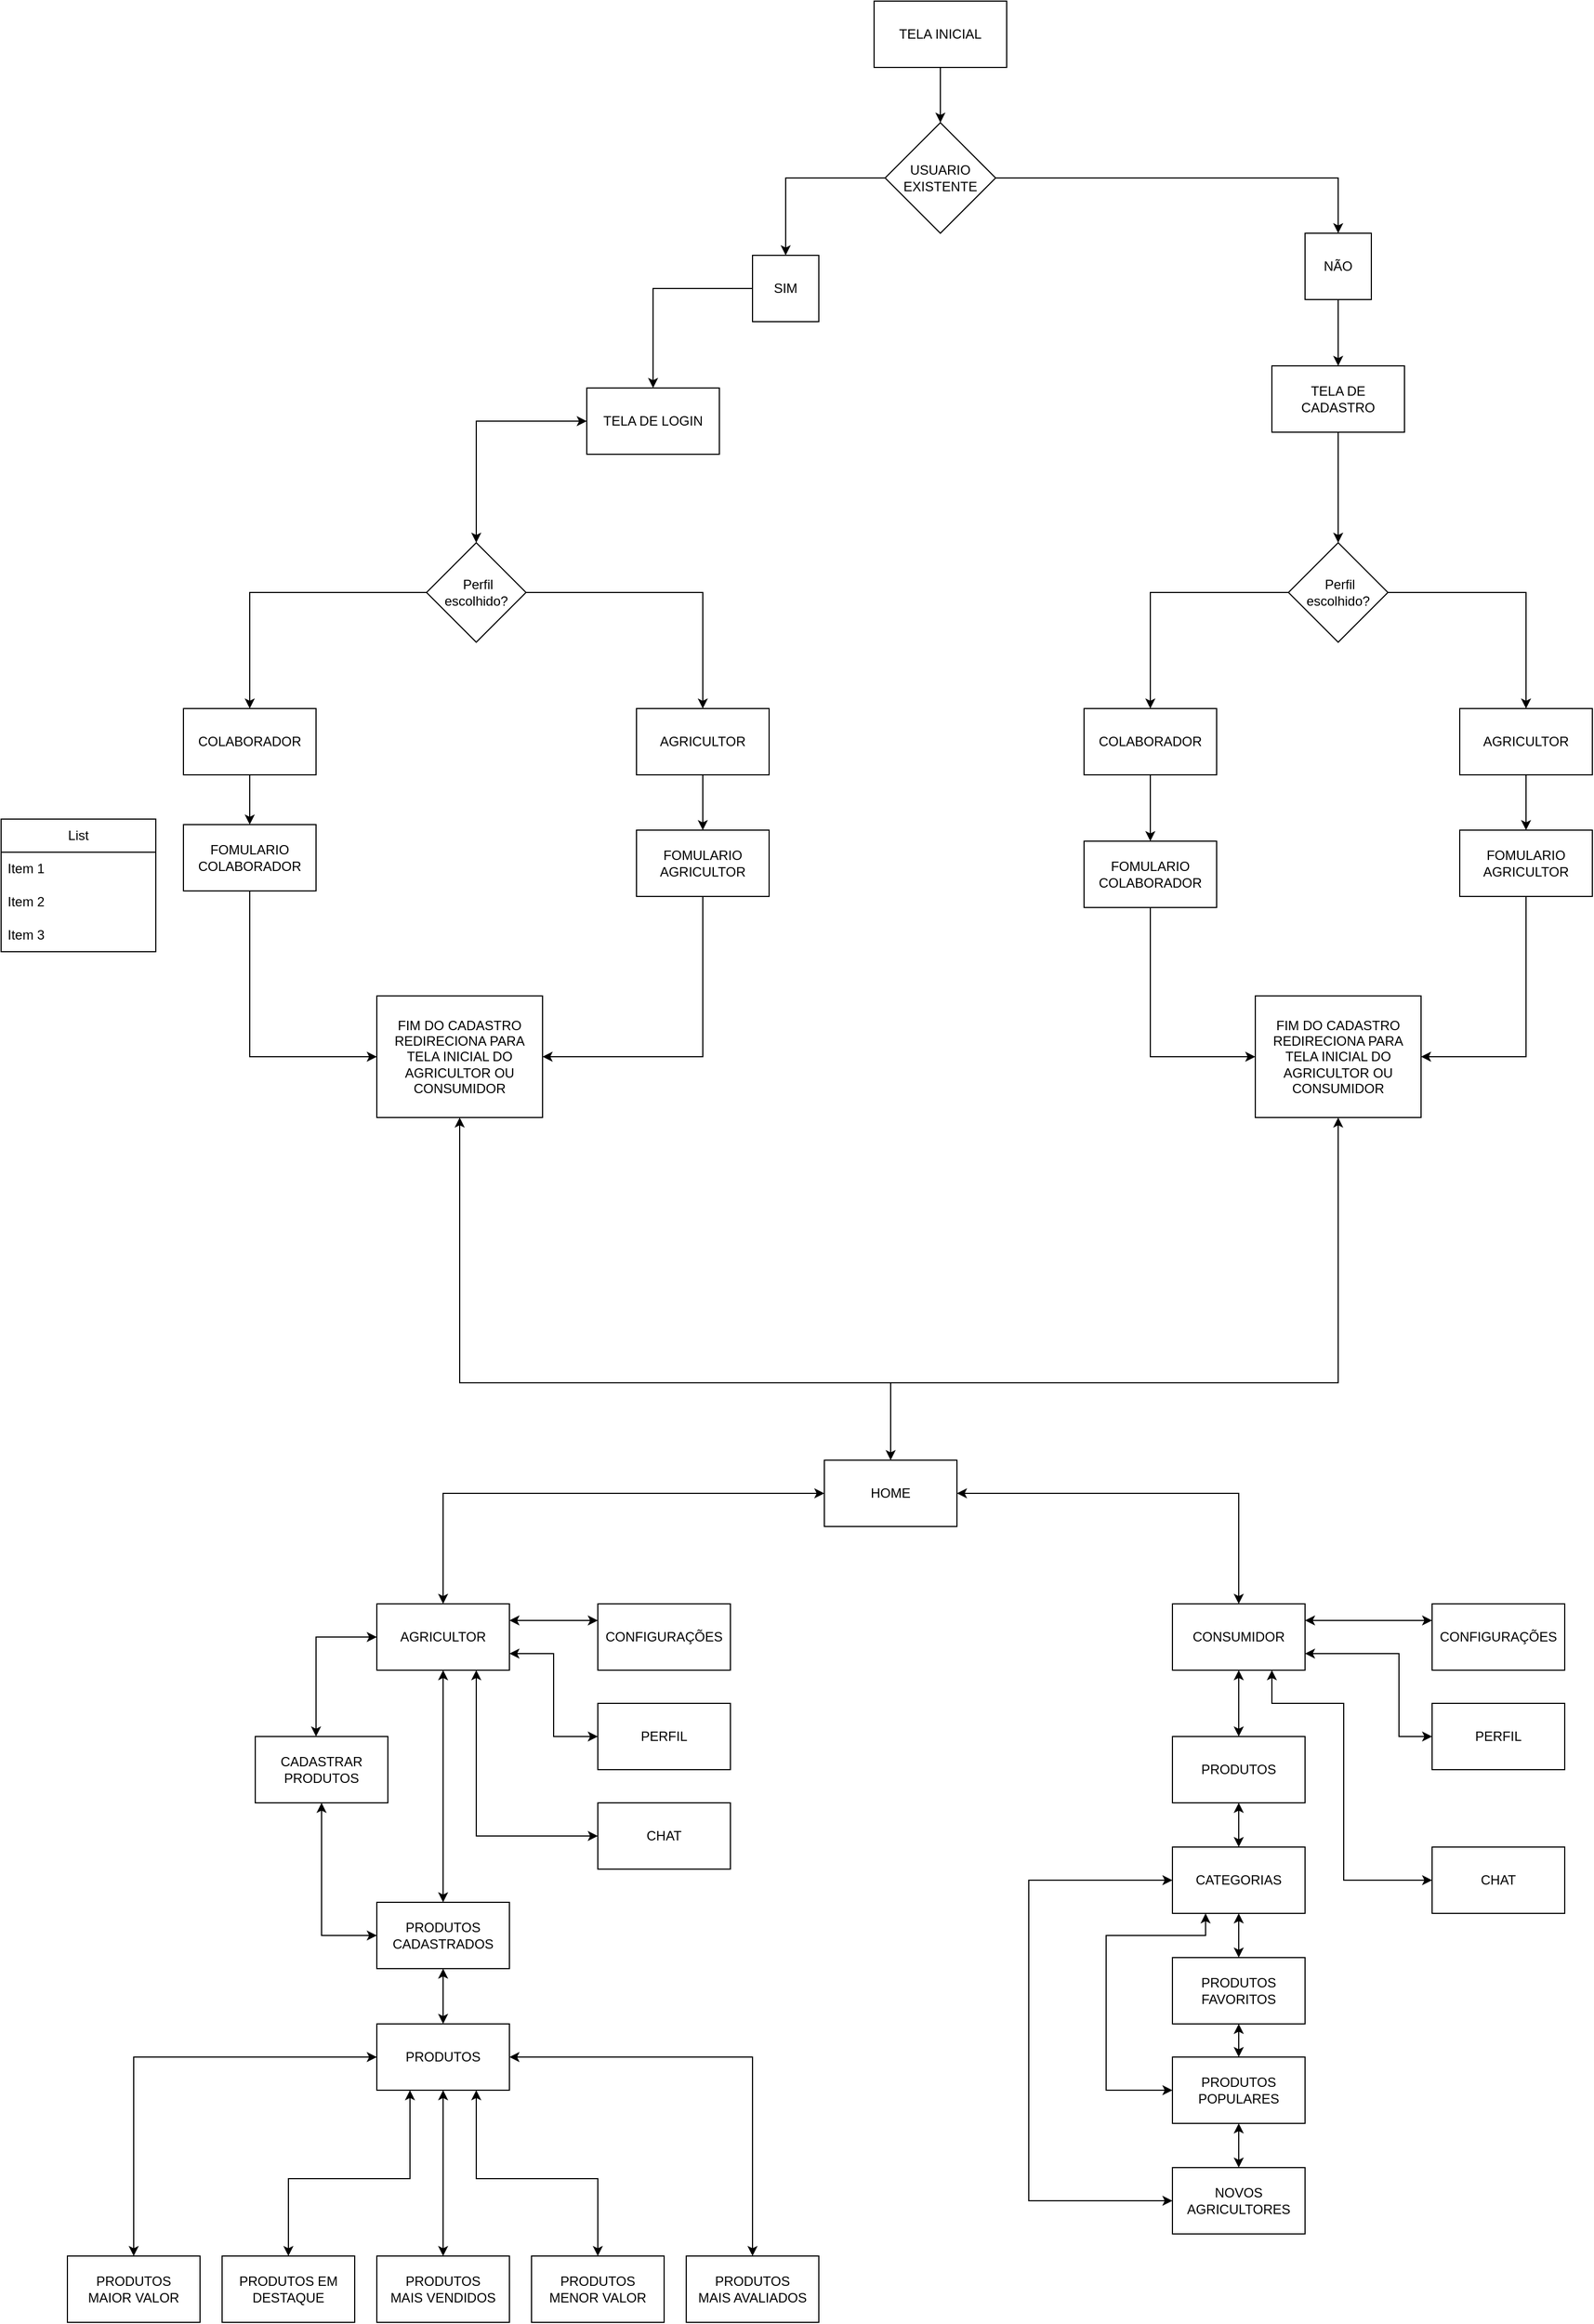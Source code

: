 <mxfile version="26.2.14">
  <diagram name="Página-1" id="ub3TqjXY3tPPMrQ7wsaH">
    <mxGraphModel dx="3184" dy="1124" grid="1" gridSize="10" guides="1" tooltips="1" connect="1" arrows="1" fold="1" page="1" pageScale="1" pageWidth="1100" pageHeight="850" math="0" shadow="0">
      <root>
        <mxCell id="0" />
        <mxCell id="1" parent="0" />
        <mxCell id="Gy5lbTfUsCaIjYYjU4_O-53" style="edgeStyle=orthogonalEdgeStyle;rounded=0;orthogonalLoop=1;jettySize=auto;html=1;exitX=0.5;exitY=1;exitDx=0;exitDy=0;entryX=0.5;entryY=0;entryDx=0;entryDy=0;" parent="1" source="Gy5lbTfUsCaIjYYjU4_O-1" target="Gy5lbTfUsCaIjYYjU4_O-2" edge="1">
          <mxGeometry relative="1" as="geometry" />
        </mxCell>
        <mxCell id="Gy5lbTfUsCaIjYYjU4_O-1" value="TELA INICIAL" style="rounded=0;whiteSpace=wrap;html=1;" parent="1" vertex="1">
          <mxGeometry x="80" y="110" width="120" height="60" as="geometry" />
        </mxCell>
        <mxCell id="Gy5lbTfUsCaIjYYjU4_O-2" value="USUARIO EXISTENTE" style="rhombus;whiteSpace=wrap;html=1;" parent="1" vertex="1">
          <mxGeometry x="90" y="220" width="100" height="100" as="geometry" />
        </mxCell>
        <mxCell id="Gy5lbTfUsCaIjYYjU4_O-3" value="SIM" style="rounded=0;whiteSpace=wrap;html=1;" parent="1" vertex="1">
          <mxGeometry x="-30" y="340" width="60" height="60" as="geometry" />
        </mxCell>
        <mxCell id="Gy5lbTfUsCaIjYYjU4_O-4" value="NÃO" style="rounded=0;whiteSpace=wrap;html=1;" parent="1" vertex="1">
          <mxGeometry x="470" y="320" width="60" height="60" as="geometry" />
        </mxCell>
        <mxCell id="Gy5lbTfUsCaIjYYjU4_O-5" value="TELA DE CADASTRO" style="rounded=0;whiteSpace=wrap;html=1;" parent="1" vertex="1">
          <mxGeometry x="440" y="440" width="120" height="60" as="geometry" />
        </mxCell>
        <mxCell id="Gy5lbTfUsCaIjYYjU4_O-13" value="" style="endArrow=classic;html=1;rounded=0;exitX=1;exitY=0.5;exitDx=0;exitDy=0;entryX=0.5;entryY=0;entryDx=0;entryDy=0;" parent="1" source="Gy5lbTfUsCaIjYYjU4_O-2" target="Gy5lbTfUsCaIjYYjU4_O-4" edge="1">
          <mxGeometry width="50" height="50" relative="1" as="geometry">
            <mxPoint x="240" y="600" as="sourcePoint" />
            <mxPoint x="290" y="550" as="targetPoint" />
            <Array as="points">
              <mxPoint x="500" y="270" />
            </Array>
          </mxGeometry>
        </mxCell>
        <mxCell id="Gy5lbTfUsCaIjYYjU4_O-14" value="" style="endArrow=classic;html=1;rounded=0;exitX=0.5;exitY=1;exitDx=0;exitDy=0;entryX=0.5;entryY=0;entryDx=0;entryDy=0;" parent="1" source="Gy5lbTfUsCaIjYYjU4_O-4" target="Gy5lbTfUsCaIjYYjU4_O-5" edge="1">
          <mxGeometry width="50" height="50" relative="1" as="geometry">
            <mxPoint x="360" y="580" as="sourcePoint" />
            <mxPoint x="410" y="530" as="targetPoint" />
          </mxGeometry>
        </mxCell>
        <mxCell id="Gy5lbTfUsCaIjYYjU4_O-15" value="" style="endArrow=classic;html=1;rounded=0;exitX=0.5;exitY=1;exitDx=0;exitDy=0;" parent="1" source="Gy5lbTfUsCaIjYYjU4_O-5" target="VGZ9ggrxXx4jBzT0fz5f-10" edge="1">
          <mxGeometry width="50" height="50" relative="1" as="geometry">
            <mxPoint x="240" y="600" as="sourcePoint" />
            <mxPoint x="380" y="580" as="targetPoint" />
          </mxGeometry>
        </mxCell>
        <mxCell id="Gy5lbTfUsCaIjYYjU4_O-22" value="" style="endArrow=classic;html=1;rounded=0;exitX=0;exitY=0.5;exitDx=0;exitDy=0;entryX=0.5;entryY=0;entryDx=0;entryDy=0;" parent="1" source="Gy5lbTfUsCaIjYYjU4_O-2" target="Gy5lbTfUsCaIjYYjU4_O-3" edge="1">
          <mxGeometry width="50" height="50" relative="1" as="geometry">
            <mxPoint x="230" y="650" as="sourcePoint" />
            <mxPoint x="280" y="600" as="targetPoint" />
            <Array as="points">
              <mxPoint y="270" />
            </Array>
          </mxGeometry>
        </mxCell>
        <mxCell id="Gy5lbTfUsCaIjYYjU4_O-35" value="TELA DE LOGIN" style="rounded=0;whiteSpace=wrap;html=1;" parent="1" vertex="1">
          <mxGeometry x="-180" y="460" width="120" height="60" as="geometry" />
        </mxCell>
        <mxCell id="Gy5lbTfUsCaIjYYjU4_O-51" value="" style="endArrow=classic;html=1;rounded=0;exitX=0;exitY=0.5;exitDx=0;exitDy=0;entryX=0.5;entryY=0;entryDx=0;entryDy=0;" parent="1" source="Gy5lbTfUsCaIjYYjU4_O-3" target="Gy5lbTfUsCaIjYYjU4_O-35" edge="1">
          <mxGeometry width="50" height="50" relative="1" as="geometry">
            <mxPoint x="190" y="760" as="sourcePoint" />
            <mxPoint x="240" y="710" as="targetPoint" />
            <Array as="points">
              <mxPoint x="-120" y="370" />
            </Array>
          </mxGeometry>
        </mxCell>
        <mxCell id="Gy5lbTfUsCaIjYYjU4_O-55" value="AGRICULTOR" style="rounded=0;whiteSpace=wrap;html=1;" parent="1" vertex="1">
          <mxGeometry x="-135" y="750" width="120" height="60" as="geometry" />
        </mxCell>
        <mxCell id="Gy5lbTfUsCaIjYYjU4_O-58" value="FOMULARIO AGRICULTOR" style="rounded=0;whiteSpace=wrap;html=1;" parent="1" vertex="1">
          <mxGeometry x="-135" y="860" width="120" height="60" as="geometry" />
        </mxCell>
        <mxCell id="Gy5lbTfUsCaIjYYjU4_O-61" value="" style="endArrow=classic;html=1;rounded=0;entryX=0.5;entryY=0;entryDx=0;entryDy=0;exitX=1;exitY=0.5;exitDx=0;exitDy=0;" parent="1" target="Gy5lbTfUsCaIjYYjU4_O-55" edge="1">
          <mxGeometry width="50" height="50" relative="1" as="geometry">
            <mxPoint x="-250.0" y="645" as="sourcePoint" />
            <mxPoint x="-405" y="730" as="targetPoint" />
            <Array as="points">
              <mxPoint x="-75" y="645" />
            </Array>
          </mxGeometry>
        </mxCell>
        <mxCell id="VGZ9ggrxXx4jBzT0fz5f-5" value="" style="endArrow=classic;html=1;rounded=0;exitX=0.5;exitY=1;exitDx=0;exitDy=0;entryX=0.5;entryY=0;entryDx=0;entryDy=0;" parent="1" source="Gy5lbTfUsCaIjYYjU4_O-55" target="Gy5lbTfUsCaIjYYjU4_O-58" edge="1">
          <mxGeometry width="50" height="50" relative="1" as="geometry">
            <mxPoint x="-195" y="960" as="sourcePoint" />
            <mxPoint x="-145" y="910" as="targetPoint" />
          </mxGeometry>
        </mxCell>
        <mxCell id="VGZ9ggrxXx4jBzT0fz5f-7" value="" style="endArrow=classic;html=1;rounded=0;entryX=1;entryY=0.5;entryDx=0;entryDy=0;exitX=0.5;exitY=1;exitDx=0;exitDy=0;" parent="1" source="Gy5lbTfUsCaIjYYjU4_O-58" edge="1">
          <mxGeometry width="50" height="50" relative="1" as="geometry">
            <mxPoint x="-75" y="920" as="sourcePoint" />
            <mxPoint x="-220.0" y="1065" as="targetPoint" />
            <Array as="points">
              <mxPoint x="-75" y="1065" />
            </Array>
          </mxGeometry>
        </mxCell>
        <mxCell id="VGZ9ggrxXx4jBzT0fz5f-10" value="&lt;div&gt;&amp;nbsp;Perfil escolhido?&lt;/div&gt;" style="rhombus;whiteSpace=wrap;html=1;" parent="1" vertex="1">
          <mxGeometry x="455" y="600" width="90" height="90" as="geometry" />
        </mxCell>
        <mxCell id="VGZ9ggrxXx4jBzT0fz5f-11" value="AGRICULTOR" style="rounded=0;whiteSpace=wrap;html=1;" parent="1" vertex="1">
          <mxGeometry x="610" y="750" width="120" height="60" as="geometry" />
        </mxCell>
        <mxCell id="VGZ9ggrxXx4jBzT0fz5f-14" value="FOMULARIO AGRICULTOR" style="rounded=0;whiteSpace=wrap;html=1;" parent="1" vertex="1">
          <mxGeometry x="610" y="860" width="120" height="60" as="geometry" />
        </mxCell>
        <mxCell id="VGZ9ggrxXx4jBzT0fz5f-16" value="" style="endArrow=classic;html=1;rounded=0;entryX=0.5;entryY=0;entryDx=0;entryDy=0;exitX=1;exitY=0.5;exitDx=0;exitDy=0;" parent="1" source="VGZ9ggrxXx4jBzT0fz5f-10" target="VGZ9ggrxXx4jBzT0fz5f-11" edge="1">
          <mxGeometry width="50" height="50" relative="1" as="geometry">
            <mxPoint x="465" y="655" as="sourcePoint" />
            <mxPoint x="390" y="730" as="targetPoint" />
            <Array as="points">
              <mxPoint x="670" y="645" />
            </Array>
          </mxGeometry>
        </mxCell>
        <mxCell id="VGZ9ggrxXx4jBzT0fz5f-18" value="COLABORADOR" style="rounded=0;whiteSpace=wrap;html=1;" parent="1" vertex="1">
          <mxGeometry x="270" y="750" width="120" height="60" as="geometry" />
        </mxCell>
        <mxCell id="VGZ9ggrxXx4jBzT0fz5f-19" value="FOMULARIO COLABORADOR" style="rounded=0;whiteSpace=wrap;html=1;" parent="1" vertex="1">
          <mxGeometry x="270" y="870" width="120" height="60" as="geometry" />
        </mxCell>
        <mxCell id="VGZ9ggrxXx4jBzT0fz5f-20" value="" style="endArrow=classic;html=1;rounded=0;exitX=0.5;exitY=1;exitDx=0;exitDy=0;entryX=0.5;entryY=0;entryDx=0;entryDy=0;" parent="1" source="VGZ9ggrxXx4jBzT0fz5f-18" target="VGZ9ggrxXx4jBzT0fz5f-19" edge="1">
          <mxGeometry width="50" height="50" relative="1" as="geometry">
            <mxPoint x="480" y="1080" as="sourcePoint" />
            <mxPoint x="530" y="1030" as="targetPoint" />
          </mxGeometry>
        </mxCell>
        <mxCell id="VGZ9ggrxXx4jBzT0fz5f-21" value="" style="endArrow=classic;html=1;rounded=0;exitX=0;exitY=0.5;exitDx=0;exitDy=0;entryX=0.5;entryY=0;entryDx=0;entryDy=0;" parent="1" source="VGZ9ggrxXx4jBzT0fz5f-10" target="VGZ9ggrxXx4jBzT0fz5f-18" edge="1">
          <mxGeometry width="50" height="50" relative="1" as="geometry">
            <mxPoint x="600" y="960" as="sourcePoint" />
            <mxPoint x="650" y="910" as="targetPoint" />
            <Array as="points">
              <mxPoint x="330" y="645" />
            </Array>
          </mxGeometry>
        </mxCell>
        <mxCell id="VGZ9ggrxXx4jBzT0fz5f-22" value="" style="endArrow=classic;html=1;rounded=0;entryX=0.5;entryY=0;entryDx=0;entryDy=0;" parent="1" source="VGZ9ggrxXx4jBzT0fz5f-11" target="VGZ9ggrxXx4jBzT0fz5f-14" edge="1">
          <mxGeometry width="50" height="50" relative="1" as="geometry">
            <mxPoint x="550" y="960" as="sourcePoint" />
            <mxPoint x="600" y="910" as="targetPoint" />
          </mxGeometry>
        </mxCell>
        <mxCell id="VGZ9ggrxXx4jBzT0fz5f-23" value="FIM DO CADASTRO REDIRECIONA PARA TELA INICIAL DO AGRICULTOR OU CONSUMIDOR" style="rounded=0;whiteSpace=wrap;html=1;" parent="1" vertex="1">
          <mxGeometry x="425" y="1010" width="150" height="110" as="geometry" />
        </mxCell>
        <mxCell id="VGZ9ggrxXx4jBzT0fz5f-24" value="" style="endArrow=classic;html=1;rounded=0;entryX=1;entryY=0.5;entryDx=0;entryDy=0;exitX=0.5;exitY=1;exitDx=0;exitDy=0;" parent="1" source="VGZ9ggrxXx4jBzT0fz5f-14" target="VGZ9ggrxXx4jBzT0fz5f-23" edge="1">
          <mxGeometry width="50" height="50" relative="1" as="geometry">
            <mxPoint x="720" y="920" as="sourcePoint" />
            <mxPoint x="770" y="870" as="targetPoint" />
            <Array as="points">
              <mxPoint x="670" y="1065" />
            </Array>
          </mxGeometry>
        </mxCell>
        <mxCell id="VGZ9ggrxXx4jBzT0fz5f-26" value="" style="endArrow=classic;html=1;rounded=0;exitX=0.5;exitY=1;exitDx=0;exitDy=0;entryX=0;entryY=0.5;entryDx=0;entryDy=0;" parent="1" source="VGZ9ggrxXx4jBzT0fz5f-19" target="VGZ9ggrxXx4jBzT0fz5f-23" edge="1">
          <mxGeometry width="50" height="50" relative="1" as="geometry">
            <mxPoint x="720" y="920" as="sourcePoint" />
            <mxPoint x="770" y="870" as="targetPoint" />
            <Array as="points">
              <mxPoint x="330" y="1065" />
            </Array>
          </mxGeometry>
        </mxCell>
        <mxCell id="Gp2LNQog8hY2vS4GWj-N-8" value="CHAT" style="rounded=0;whiteSpace=wrap;html=1;" parent="1" vertex="1">
          <mxGeometry x="585" y="1780" width="120" height="60" as="geometry" />
        </mxCell>
        <mxCell id="Gp2LNQog8hY2vS4GWj-N-14" value="" style="endArrow=classic;startArrow=classic;html=1;rounded=0;entryX=0.5;entryY=1;entryDx=0;entryDy=0;exitX=0;exitY=0.5;exitDx=0;exitDy=0;" parent="1" edge="1" target="Gp2LNQog8hY2vS4GWj-N-124" source="Gp2LNQog8hY2vS4GWj-N-138">
          <mxGeometry width="50" height="50" relative="1" as="geometry">
            <mxPoint x="-320" y="1910" as="sourcePoint" />
            <mxPoint x="-580.0" y="1760.0" as="targetPoint" />
            <Array as="points">
              <mxPoint x="-420" y="1860" />
            </Array>
          </mxGeometry>
        </mxCell>
        <mxCell id="Gp2LNQog8hY2vS4GWj-N-18" value="&lt;div&gt;&amp;nbsp;Perfil escolhido?&lt;/div&gt;" style="rhombus;whiteSpace=wrap;html=1;" parent="1" vertex="1">
          <mxGeometry x="-325" y="600" width="90" height="90" as="geometry" />
        </mxCell>
        <mxCell id="Gp2LNQog8hY2vS4GWj-N-21" value="COLABORADOR" style="rounded=0;whiteSpace=wrap;html=1;" parent="1" vertex="1">
          <mxGeometry x="-545" y="750" width="120" height="60" as="geometry" />
        </mxCell>
        <mxCell id="Gp2LNQog8hY2vS4GWj-N-22" value="FOMULARIO COLABORADOR" style="rounded=0;whiteSpace=wrap;html=1;" parent="1" vertex="1">
          <mxGeometry x="-545" y="855" width="120" height="60" as="geometry" />
        </mxCell>
        <mxCell id="Gp2LNQog8hY2vS4GWj-N-23" value="" style="endArrow=classic;html=1;rounded=0;exitX=0.5;exitY=1;exitDx=0;exitDy=0;entryX=0.5;entryY=0;entryDx=0;entryDy=0;" parent="1" source="Gp2LNQog8hY2vS4GWj-N-21" target="Gp2LNQog8hY2vS4GWj-N-22" edge="1">
          <mxGeometry width="50" height="50" relative="1" as="geometry">
            <mxPoint x="-315" y="1080" as="sourcePoint" />
            <mxPoint x="-265" y="1030" as="targetPoint" />
          </mxGeometry>
        </mxCell>
        <mxCell id="Gp2LNQog8hY2vS4GWj-N-24" value="" style="endArrow=classic;html=1;rounded=0;exitX=0;exitY=0.5;exitDx=0;exitDy=0;entryX=0.5;entryY=0;entryDx=0;entryDy=0;" parent="1" source="Gp2LNQog8hY2vS4GWj-N-18" target="Gp2LNQog8hY2vS4GWj-N-21" edge="1">
          <mxGeometry width="50" height="50" relative="1" as="geometry">
            <mxPoint x="-195" y="960" as="sourcePoint" />
            <mxPoint x="-145" y="910" as="targetPoint" />
            <Array as="points">
              <mxPoint x="-485" y="645" />
            </Array>
          </mxGeometry>
        </mxCell>
        <mxCell id="Gp2LNQog8hY2vS4GWj-N-25" value="FIM DO CADASTRO REDIRECIONA PARA TELA INICIAL DO AGRICULTOR OU CONSUMIDOR" style="rounded=0;whiteSpace=wrap;html=1;" parent="1" vertex="1">
          <mxGeometry x="-370" y="1010" width="150" height="110" as="geometry" />
        </mxCell>
        <mxCell id="Gp2LNQog8hY2vS4GWj-N-27" value="" style="endArrow=classic;html=1;rounded=0;exitX=0.5;exitY=1;exitDx=0;exitDy=0;entryX=0;entryY=0.5;entryDx=0;entryDy=0;" parent="1" source="Gp2LNQog8hY2vS4GWj-N-22" target="Gp2LNQog8hY2vS4GWj-N-25" edge="1">
          <mxGeometry width="50" height="50" relative="1" as="geometry">
            <mxPoint x="-75" y="920" as="sourcePoint" />
            <mxPoint x="-25" y="870" as="targetPoint" />
            <Array as="points">
              <mxPoint x="-485" y="1065" />
            </Array>
          </mxGeometry>
        </mxCell>
        <mxCell id="Gp2LNQog8hY2vS4GWj-N-28" value="HOME" style="rounded=0;whiteSpace=wrap;html=1;" parent="1" vertex="1">
          <mxGeometry x="35" y="1430" width="120" height="60" as="geometry" />
        </mxCell>
        <mxCell id="Gp2LNQog8hY2vS4GWj-N-30" value="CONSUMIDOR" style="rounded=0;whiteSpace=wrap;html=1;" parent="1" vertex="1">
          <mxGeometry x="350" y="1560" width="120" height="60" as="geometry" />
        </mxCell>
        <mxCell id="Gp2LNQog8hY2vS4GWj-N-31" value="PRODUTOS" style="rounded=0;whiteSpace=wrap;html=1;" parent="1" vertex="1">
          <mxGeometry x="350" y="1680" width="120" height="60" as="geometry" />
        </mxCell>
        <mxCell id="Gp2LNQog8hY2vS4GWj-N-32" value="CATEGORIAS" style="rounded=0;whiteSpace=wrap;html=1;" parent="1" vertex="1">
          <mxGeometry x="350" y="1780" width="120" height="60" as="geometry" />
        </mxCell>
        <mxCell id="Gp2LNQog8hY2vS4GWj-N-34" value="PRODUTOS FAVORITOS" style="rounded=0;whiteSpace=wrap;html=1;" parent="1" vertex="1">
          <mxGeometry x="350" y="1880" width="120" height="60" as="geometry" />
        </mxCell>
        <mxCell id="Gp2LNQog8hY2vS4GWj-N-35" value="PRODUTOS POPULARES" style="rounded=0;whiteSpace=wrap;html=1;" parent="1" vertex="1">
          <mxGeometry x="350" y="1970" width="120" height="60" as="geometry" />
        </mxCell>
        <mxCell id="Gp2LNQog8hY2vS4GWj-N-36" value="NOVOS AGRICULTORES" style="rounded=0;whiteSpace=wrap;html=1;" parent="1" vertex="1">
          <mxGeometry x="350" y="2070" width="120" height="60" as="geometry" />
        </mxCell>
        <mxCell id="Gp2LNQog8hY2vS4GWj-N-37" value="" style="endArrow=classic;startArrow=classic;html=1;rounded=0;exitX=0.5;exitY=1;exitDx=0;exitDy=0;entryX=0.5;entryY=0;entryDx=0;entryDy=0;" parent="1" source="Gp2LNQog8hY2vS4GWj-N-32" target="Gp2LNQog8hY2vS4GWj-N-34" edge="1">
          <mxGeometry width="50" height="50" relative="1" as="geometry">
            <mxPoint x="610" y="1960" as="sourcePoint" />
            <mxPoint x="660" y="1910" as="targetPoint" />
          </mxGeometry>
        </mxCell>
        <mxCell id="Gp2LNQog8hY2vS4GWj-N-38" value="" style="endArrow=classic;startArrow=classic;html=1;rounded=0;exitX=0.25;exitY=1;exitDx=0;exitDy=0;entryX=0;entryY=0.5;entryDx=0;entryDy=0;" parent="1" source="Gp2LNQog8hY2vS4GWj-N-32" target="Gp2LNQog8hY2vS4GWj-N-35" edge="1">
          <mxGeometry width="50" height="50" relative="1" as="geometry">
            <mxPoint x="610" y="1990" as="sourcePoint" />
            <mxPoint x="660" y="1910" as="targetPoint" />
            <Array as="points">
              <mxPoint x="380" y="1860" />
              <mxPoint x="290" y="1860" />
              <mxPoint x="290" y="2000" />
            </Array>
          </mxGeometry>
        </mxCell>
        <mxCell id="Gp2LNQog8hY2vS4GWj-N-39" value="" style="endArrow=classic;startArrow=classic;html=1;rounded=0;exitX=0.5;exitY=1;exitDx=0;exitDy=0;entryX=0.5;entryY=0;entryDx=0;entryDy=0;" parent="1" source="Gp2LNQog8hY2vS4GWj-N-34" target="Gp2LNQog8hY2vS4GWj-N-35" edge="1">
          <mxGeometry width="50" height="50" relative="1" as="geometry">
            <mxPoint x="610" y="1960" as="sourcePoint" />
            <mxPoint x="660" y="1910" as="targetPoint" />
          </mxGeometry>
        </mxCell>
        <mxCell id="Gp2LNQog8hY2vS4GWj-N-40" value="" style="endArrow=classic;startArrow=classic;html=1;rounded=0;exitX=0.5;exitY=1;exitDx=0;exitDy=0;entryX=0.5;entryY=0;entryDx=0;entryDy=0;" parent="1" source="Gp2LNQog8hY2vS4GWj-N-35" edge="1" target="Gp2LNQog8hY2vS4GWj-N-36">
          <mxGeometry width="50" height="50" relative="1" as="geometry">
            <mxPoint x="610" y="1960" as="sourcePoint" />
            <mxPoint x="410" y="2060" as="targetPoint" />
          </mxGeometry>
        </mxCell>
        <mxCell id="Gp2LNQog8hY2vS4GWj-N-41" value="" style="endArrow=classic;startArrow=classic;html=1;rounded=0;exitX=0.5;exitY=1;exitDx=0;exitDy=0;entryX=0.5;entryY=0;entryDx=0;entryDy=0;" parent="1" source="Gp2LNQog8hY2vS4GWj-N-25" target="Gp2LNQog8hY2vS4GWj-N-28" edge="1">
          <mxGeometry width="50" height="50" relative="1" as="geometry">
            <mxPoint x="-290" y="1590" as="sourcePoint" />
            <mxPoint x="-240" y="1540" as="targetPoint" />
            <Array as="points">
              <mxPoint x="-295" y="1360" />
              <mxPoint x="95" y="1360" />
            </Array>
          </mxGeometry>
        </mxCell>
        <mxCell id="Gp2LNQog8hY2vS4GWj-N-42" value="" style="endArrow=classic;startArrow=classic;html=1;rounded=0;exitX=0.5;exitY=0;exitDx=0;exitDy=0;" parent="1" source="Gp2LNQog8hY2vS4GWj-N-31" target="Gp2LNQog8hY2vS4GWj-N-30" edge="1">
          <mxGeometry width="50" height="50" relative="1" as="geometry">
            <mxPoint x="660" y="1720" as="sourcePoint" />
            <mxPoint x="710" y="1670" as="targetPoint" />
          </mxGeometry>
        </mxCell>
        <mxCell id="Gp2LNQog8hY2vS4GWj-N-67" value="" style="endArrow=classic;startArrow=classic;html=1;rounded=0;exitX=0.5;exitY=1;exitDx=0;exitDy=0;entryX=0.5;entryY=0;entryDx=0;entryDy=0;" parent="1" source="Gp2LNQog8hY2vS4GWj-N-31" target="Gp2LNQog8hY2vS4GWj-N-32" edge="1">
          <mxGeometry width="50" height="50" relative="1" as="geometry">
            <mxPoint x="660" y="1480" as="sourcePoint" />
            <mxPoint x="710" y="1430" as="targetPoint" />
          </mxGeometry>
        </mxCell>
        <mxCell id="Gp2LNQog8hY2vS4GWj-N-68" value="" style="endArrow=classic;startArrow=classic;html=1;rounded=0;exitX=0.75;exitY=1;exitDx=0;exitDy=0;entryX=0;entryY=0.5;entryDx=0;entryDy=0;" parent="1" source="Gp2LNQog8hY2vS4GWj-N-30" target="Gp2LNQog8hY2vS4GWj-N-8" edge="1">
          <mxGeometry width="50" height="50" relative="1" as="geometry">
            <mxPoint x="660" y="1900" as="sourcePoint" />
            <mxPoint x="510" y="1810" as="targetPoint" />
            <Array as="points">
              <mxPoint x="440" y="1650" />
              <mxPoint x="505" y="1650" />
              <mxPoint x="505" y="1810" />
            </Array>
          </mxGeometry>
        </mxCell>
        <mxCell id="Gp2LNQog8hY2vS4GWj-N-72" value="" style="endArrow=classic;startArrow=classic;html=1;rounded=0;exitX=1;exitY=0.5;exitDx=0;exitDy=0;entryX=0.5;entryY=0;entryDx=0;entryDy=0;" parent="1" source="Gp2LNQog8hY2vS4GWj-N-28" target="Gp2LNQog8hY2vS4GWj-N-30" edge="1">
          <mxGeometry width="50" height="50" relative="1" as="geometry">
            <mxPoint x="240" y="1870" as="sourcePoint" />
            <mxPoint x="150" y="1550" as="targetPoint" />
            <Array as="points">
              <mxPoint x="410" y="1460" />
            </Array>
          </mxGeometry>
        </mxCell>
        <mxCell id="Gp2LNQog8hY2vS4GWj-N-73" value="" style="endArrow=classic;startArrow=classic;html=1;rounded=0;exitX=0;exitY=0.5;exitDx=0;exitDy=0;entryX=0;entryY=0.5;entryDx=0;entryDy=0;" parent="1" source="Gp2LNQog8hY2vS4GWj-N-32" edge="1" target="Gp2LNQog8hY2vS4GWj-N-36">
          <mxGeometry width="50" height="50" relative="1" as="geometry">
            <mxPoint x="335" y="1840" as="sourcePoint" />
            <mxPoint x="35" y="2090" as="targetPoint" />
            <Array as="points">
              <mxPoint x="220" y="1810" />
              <mxPoint x="220" y="2100" />
            </Array>
          </mxGeometry>
        </mxCell>
        <mxCell id="Gp2LNQog8hY2vS4GWj-N-80" value="" style="endArrow=classic;html=1;rounded=0;entryX=0.5;entryY=1;entryDx=0;entryDy=0;" parent="1" target="VGZ9ggrxXx4jBzT0fz5f-23" edge="1">
          <mxGeometry width="50" height="50" relative="1" as="geometry">
            <mxPoint x="90" y="1360" as="sourcePoint" />
            <mxPoint x="-540" y="1660" as="targetPoint" />
            <Array as="points">
              <mxPoint x="500" y="1360" />
            </Array>
          </mxGeometry>
        </mxCell>
        <mxCell id="Gp2LNQog8hY2vS4GWj-N-82" value="AGRICULTOR" style="rounded=0;whiteSpace=wrap;html=1;" parent="1" vertex="1">
          <mxGeometry x="-370" y="1560" width="120" height="60" as="geometry" />
        </mxCell>
        <mxCell id="Gp2LNQog8hY2vS4GWj-N-98" value="" style="endArrow=classic;startArrow=classic;html=1;rounded=0;exitX=0.5;exitY=0;exitDx=0;exitDy=0;" parent="1" source="Gp2LNQog8hY2vS4GWj-N-82" target="Gp2LNQog8hY2vS4GWj-N-28" edge="1">
          <mxGeometry width="50" height="50" relative="1" as="geometry">
            <mxPoint x="40" y="1780" as="sourcePoint" />
            <mxPoint x="90" y="1730" as="targetPoint" />
            <Array as="points">
              <mxPoint x="-310" y="1460" />
            </Array>
          </mxGeometry>
        </mxCell>
        <mxCell id="Gp2LNQog8hY2vS4GWj-N-124" value="CADASTRAR PRODUTOS" style="rounded=0;whiteSpace=wrap;html=1;" parent="1" vertex="1">
          <mxGeometry x="-480" y="1680" width="120" height="60" as="geometry" />
        </mxCell>
        <mxCell id="Gp2LNQog8hY2vS4GWj-N-125" value="CONFIGURAÇÕES" style="rounded=0;whiteSpace=wrap;html=1;" parent="1" vertex="1">
          <mxGeometry x="585" y="1560" width="120" height="60" as="geometry" />
        </mxCell>
        <mxCell id="Gp2LNQog8hY2vS4GWj-N-126" value="PERFIL" style="rounded=0;whiteSpace=wrap;html=1;" parent="1" vertex="1">
          <mxGeometry x="585" y="1650" width="120" height="60" as="geometry" />
        </mxCell>
        <mxCell id="Gp2LNQog8hY2vS4GWj-N-127" value="" style="endArrow=classic;startArrow=classic;html=1;rounded=0;entryX=0;entryY=0.25;entryDx=0;entryDy=0;exitX=1;exitY=0.25;exitDx=0;exitDy=0;" parent="1" source="Gp2LNQog8hY2vS4GWj-N-30" target="Gp2LNQog8hY2vS4GWj-N-125" edge="1">
          <mxGeometry width="50" height="50" relative="1" as="geometry">
            <mxPoint x="260" y="1800" as="sourcePoint" />
            <mxPoint x="310" y="1750" as="targetPoint" />
          </mxGeometry>
        </mxCell>
        <mxCell id="Gp2LNQog8hY2vS4GWj-N-128" value="" style="endArrow=classic;startArrow=classic;html=1;rounded=0;entryX=0;entryY=0.5;entryDx=0;entryDy=0;exitX=1;exitY=0.75;exitDx=0;exitDy=0;" parent="1" source="Gp2LNQog8hY2vS4GWj-N-30" target="Gp2LNQog8hY2vS4GWj-N-126" edge="1">
          <mxGeometry width="50" height="50" relative="1" as="geometry">
            <mxPoint x="260" y="1800" as="sourcePoint" />
            <mxPoint x="310" y="1750" as="targetPoint" />
            <Array as="points">
              <mxPoint x="555" y="1605" />
              <mxPoint x="555" y="1680" />
            </Array>
          </mxGeometry>
        </mxCell>
        <mxCell id="Gp2LNQog8hY2vS4GWj-N-134" value="CONFIGURAÇÕES" style="rounded=0;whiteSpace=wrap;html=1;" parent="1" vertex="1">
          <mxGeometry x="-170" y="1560" width="120" height="60" as="geometry" />
        </mxCell>
        <mxCell id="Gp2LNQog8hY2vS4GWj-N-135" value="PERFIL" style="rounded=0;whiteSpace=wrap;html=1;" parent="1" vertex="1">
          <mxGeometry x="-170" y="1650" width="120" height="60" as="geometry" />
        </mxCell>
        <mxCell id="Gp2LNQog8hY2vS4GWj-N-136" value="" style="endArrow=classic;startArrow=classic;html=1;rounded=0;entryX=0;entryY=0.25;entryDx=0;entryDy=0;exitX=1;exitY=0.25;exitDx=0;exitDy=0;" parent="1" source="Gp2LNQog8hY2vS4GWj-N-82" target="Gp2LNQog8hY2vS4GWj-N-134" edge="1">
          <mxGeometry width="50" height="50" relative="1" as="geometry">
            <mxPoint x="-260" y="1680" as="sourcePoint" />
            <mxPoint x="-210" y="1630" as="targetPoint" />
          </mxGeometry>
        </mxCell>
        <mxCell id="Gp2LNQog8hY2vS4GWj-N-137" value="" style="endArrow=classic;startArrow=classic;html=1;rounded=0;exitX=1;exitY=0.75;exitDx=0;exitDy=0;entryX=0;entryY=0.5;entryDx=0;entryDy=0;" parent="1" source="Gp2LNQog8hY2vS4GWj-N-82" target="Gp2LNQog8hY2vS4GWj-N-135" edge="1">
          <mxGeometry width="50" height="50" relative="1" as="geometry">
            <mxPoint x="-260" y="1680" as="sourcePoint" />
            <mxPoint x="-210" y="1630" as="targetPoint" />
            <Array as="points">
              <mxPoint x="-210" y="1605" />
              <mxPoint x="-210" y="1680" />
            </Array>
          </mxGeometry>
        </mxCell>
        <mxCell id="Gp2LNQog8hY2vS4GWj-N-138" value="PRODUTOS&lt;div&gt;CADASTRADOS&lt;/div&gt;" style="rounded=0;whiteSpace=wrap;html=1;" parent="1" vertex="1">
          <mxGeometry x="-370" y="1830" width="120" height="60" as="geometry" />
        </mxCell>
        <mxCell id="Gp2LNQog8hY2vS4GWj-N-139" value="" style="endArrow=classic;startArrow=classic;html=1;rounded=0;exitX=0.5;exitY=0;exitDx=0;exitDy=0;entryX=0;entryY=0.5;entryDx=0;entryDy=0;" parent="1" target="Gp2LNQog8hY2vS4GWj-N-82" edge="1">
          <mxGeometry width="50" height="50" relative="1" as="geometry">
            <mxPoint x="-425.0" y="1680" as="sourcePoint" />
            <mxPoint x="60" y="1720" as="targetPoint" />
            <Array as="points">
              <mxPoint x="-425" y="1590" />
            </Array>
          </mxGeometry>
        </mxCell>
        <mxCell id="Gp2LNQog8hY2vS4GWj-N-140" value="" style="endArrow=classic;startArrow=classic;html=1;rounded=0;entryX=0.5;entryY=1;entryDx=0;entryDy=0;exitX=0.5;exitY=0;exitDx=0;exitDy=0;" parent="1" source="Gp2LNQog8hY2vS4GWj-N-138" target="Gp2LNQog8hY2vS4GWj-N-82" edge="1">
          <mxGeometry width="50" height="50" relative="1" as="geometry">
            <mxPoint x="10" y="1770" as="sourcePoint" />
            <mxPoint x="60" y="1720" as="targetPoint" />
          </mxGeometry>
        </mxCell>
        <mxCell id="Gp2LNQog8hY2vS4GWj-N-141" value="PRODUTOS" style="rounded=0;whiteSpace=wrap;html=1;" parent="1" vertex="1">
          <mxGeometry x="-370" y="1940" width="120" height="60" as="geometry" />
        </mxCell>
        <mxCell id="Gp2LNQog8hY2vS4GWj-N-142" value="PRODUTOS&lt;div&gt;MAIS VENDIDOS&lt;/div&gt;" style="rounded=0;whiteSpace=wrap;html=1;" parent="1" vertex="1">
          <mxGeometry x="-370" y="2150" width="120" height="60" as="geometry" />
        </mxCell>
        <mxCell id="Gp2LNQog8hY2vS4GWj-N-143" value="" style="endArrow=classic;startArrow=classic;html=1;rounded=0;exitX=0.5;exitY=1;exitDx=0;exitDy=0;entryX=0.5;entryY=0;entryDx=0;entryDy=0;" parent="1" target="Gp2LNQog8hY2vS4GWj-N-141" edge="1">
          <mxGeometry width="50" height="50" relative="1" as="geometry">
            <mxPoint x="-310" y="1890" as="sourcePoint" />
            <mxPoint x="-40" y="1900" as="targetPoint" />
          </mxGeometry>
        </mxCell>
        <mxCell id="Gp2LNQog8hY2vS4GWj-N-144" value="" style="endArrow=classic;startArrow=classic;html=1;rounded=0;exitX=0.5;exitY=1;exitDx=0;exitDy=0;entryX=0.5;entryY=0;entryDx=0;entryDy=0;" parent="1" source="Gp2LNQog8hY2vS4GWj-N-141" target="Gp2LNQog8hY2vS4GWj-N-142" edge="1">
          <mxGeometry width="50" height="50" relative="1" as="geometry">
            <mxPoint x="-90" y="1950" as="sourcePoint" />
            <mxPoint x="-40" y="1900" as="targetPoint" />
          </mxGeometry>
        </mxCell>
        <mxCell id="UX65RSDcZVieQ_6pZxmg-1" value="CHAT" style="rounded=0;whiteSpace=wrap;html=1;" vertex="1" parent="1">
          <mxGeometry x="-170" y="1740" width="120" height="60" as="geometry" />
        </mxCell>
        <mxCell id="UX65RSDcZVieQ_6pZxmg-2" value="" style="endArrow=classic;startArrow=classic;html=1;rounded=0;entryX=0;entryY=0.5;entryDx=0;entryDy=0;exitX=0.75;exitY=1;exitDx=0;exitDy=0;" edge="1" parent="1" source="Gp2LNQog8hY2vS4GWj-N-82" target="UX65RSDcZVieQ_6pZxmg-1">
          <mxGeometry width="50" height="50" relative="1" as="geometry">
            <mxPoint x="-310" y="1750" as="sourcePoint" />
            <mxPoint x="-260" y="1700" as="targetPoint" />
            <Array as="points">
              <mxPoint x="-280" y="1770" />
            </Array>
          </mxGeometry>
        </mxCell>
        <mxCell id="UX65RSDcZVieQ_6pZxmg-5" value="PRODUTOS EM DESTAQUE" style="rounded=0;whiteSpace=wrap;html=1;" vertex="1" parent="1">
          <mxGeometry x="-510" y="2150" width="120" height="60" as="geometry" />
        </mxCell>
        <mxCell id="UX65RSDcZVieQ_6pZxmg-6" value="PRODUTOS&lt;div&gt;MENOR VALOR&lt;/div&gt;" style="rounded=0;whiteSpace=wrap;html=1;" vertex="1" parent="1">
          <mxGeometry x="-230" y="2150" width="120" height="60" as="geometry" />
        </mxCell>
        <mxCell id="UX65RSDcZVieQ_6pZxmg-7" value="PRODUTOS&lt;div&gt;MAIS AVALIADOS&lt;/div&gt;" style="rounded=0;whiteSpace=wrap;html=1;" vertex="1" parent="1">
          <mxGeometry x="-90" y="2150" width="120" height="60" as="geometry" />
        </mxCell>
        <mxCell id="UX65RSDcZVieQ_6pZxmg-8" value="PRODUTOS&lt;div&gt;MAIOR VALOR&lt;/div&gt;" style="rounded=0;whiteSpace=wrap;html=1;" vertex="1" parent="1">
          <mxGeometry x="-650" y="2150" width="120" height="60" as="geometry" />
        </mxCell>
        <mxCell id="UX65RSDcZVieQ_6pZxmg-11" value="" style="endArrow=classic;startArrow=classic;html=1;rounded=0;exitX=0.75;exitY=1;exitDx=0;exitDy=0;entryX=0.5;entryY=0;entryDx=0;entryDy=0;" edge="1" parent="1" source="Gp2LNQog8hY2vS4GWj-N-141" target="UX65RSDcZVieQ_6pZxmg-6">
          <mxGeometry width="50" height="50" relative="1" as="geometry">
            <mxPoint x="-110" y="2060" as="sourcePoint" />
            <mxPoint x="-60" y="2010" as="targetPoint" />
            <Array as="points">
              <mxPoint x="-280" y="2080" />
              <mxPoint x="-170" y="2080" />
            </Array>
          </mxGeometry>
        </mxCell>
        <mxCell id="UX65RSDcZVieQ_6pZxmg-12" value="" style="endArrow=classic;startArrow=classic;html=1;rounded=0;exitX=1;exitY=0.5;exitDx=0;exitDy=0;entryX=0.5;entryY=0;entryDx=0;entryDy=0;" edge="1" parent="1" source="Gp2LNQog8hY2vS4GWj-N-141" target="UX65RSDcZVieQ_6pZxmg-7">
          <mxGeometry width="50" height="50" relative="1" as="geometry">
            <mxPoint x="-110" y="2060" as="sourcePoint" />
            <mxPoint x="-60" y="2010" as="targetPoint" />
            <Array as="points">
              <mxPoint x="-30" y="1970" />
            </Array>
          </mxGeometry>
        </mxCell>
        <mxCell id="UX65RSDcZVieQ_6pZxmg-14" value="" style="endArrow=classic;startArrow=classic;html=1;rounded=0;exitX=0.25;exitY=1;exitDx=0;exitDy=0;entryX=0.5;entryY=0;entryDx=0;entryDy=0;" edge="1" parent="1" source="Gp2LNQog8hY2vS4GWj-N-141" target="UX65RSDcZVieQ_6pZxmg-5">
          <mxGeometry width="50" height="50" relative="1" as="geometry">
            <mxPoint x="-50" y="1910" as="sourcePoint" />
            <mxPoint y="1860" as="targetPoint" />
            <Array as="points">
              <mxPoint x="-340" y="2080" />
              <mxPoint x="-450" y="2080" />
            </Array>
          </mxGeometry>
        </mxCell>
        <mxCell id="UX65RSDcZVieQ_6pZxmg-15" value="" style="endArrow=classic;startArrow=classic;html=1;rounded=0;exitX=0;exitY=0.5;exitDx=0;exitDy=0;entryX=0.5;entryY=0;entryDx=0;entryDy=0;" edge="1" parent="1" source="Gp2LNQog8hY2vS4GWj-N-141" target="UX65RSDcZVieQ_6pZxmg-8">
          <mxGeometry width="50" height="50" relative="1" as="geometry">
            <mxPoint x="-50" y="1910" as="sourcePoint" />
            <mxPoint y="1860" as="targetPoint" />
            <Array as="points">
              <mxPoint x="-590" y="1970" />
            </Array>
          </mxGeometry>
        </mxCell>
        <mxCell id="UX65RSDcZVieQ_6pZxmg-16" value="List" style="swimlane;fontStyle=0;childLayout=stackLayout;horizontal=1;startSize=30;horizontalStack=0;resizeParent=1;resizeParentMax=0;resizeLast=0;collapsible=1;marginBottom=0;whiteSpace=wrap;html=1;" vertex="1" parent="1">
          <mxGeometry x="-710" y="850" width="140" height="120" as="geometry" />
        </mxCell>
        <mxCell id="UX65RSDcZVieQ_6pZxmg-17" value="Item 1" style="text;strokeColor=none;fillColor=none;align=left;verticalAlign=middle;spacingLeft=4;spacingRight=4;overflow=hidden;points=[[0,0.5],[1,0.5]];portConstraint=eastwest;rotatable=0;whiteSpace=wrap;html=1;" vertex="1" parent="UX65RSDcZVieQ_6pZxmg-16">
          <mxGeometry y="30" width="140" height="30" as="geometry" />
        </mxCell>
        <mxCell id="UX65RSDcZVieQ_6pZxmg-18" value="Item 2" style="text;strokeColor=none;fillColor=none;align=left;verticalAlign=middle;spacingLeft=4;spacingRight=4;overflow=hidden;points=[[0,0.5],[1,0.5]];portConstraint=eastwest;rotatable=0;whiteSpace=wrap;html=1;" vertex="1" parent="UX65RSDcZVieQ_6pZxmg-16">
          <mxGeometry y="60" width="140" height="30" as="geometry" />
        </mxCell>
        <mxCell id="UX65RSDcZVieQ_6pZxmg-19" value="Item 3" style="text;strokeColor=none;fillColor=none;align=left;verticalAlign=middle;spacingLeft=4;spacingRight=4;overflow=hidden;points=[[0,0.5],[1,0.5]];portConstraint=eastwest;rotatable=0;whiteSpace=wrap;html=1;" vertex="1" parent="UX65RSDcZVieQ_6pZxmg-16">
          <mxGeometry y="90" width="140" height="30" as="geometry" />
        </mxCell>
        <mxCell id="UX65RSDcZVieQ_6pZxmg-21" value="" style="endArrow=classic;startArrow=classic;html=1;rounded=0;exitX=0.5;exitY=0;exitDx=0;exitDy=0;entryX=0;entryY=0.5;entryDx=0;entryDy=0;" edge="1" parent="1" source="Gp2LNQog8hY2vS4GWj-N-18" target="Gy5lbTfUsCaIjYYjU4_O-35">
          <mxGeometry width="50" height="50" relative="1" as="geometry">
            <mxPoint x="-140" y="760" as="sourcePoint" />
            <mxPoint x="-90" y="710" as="targetPoint" />
            <Array as="points">
              <mxPoint x="-280" y="490" />
            </Array>
          </mxGeometry>
        </mxCell>
      </root>
    </mxGraphModel>
  </diagram>
</mxfile>
